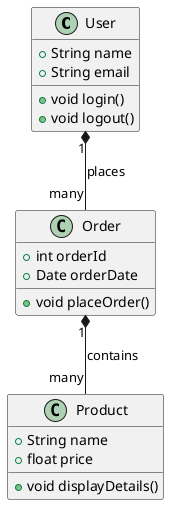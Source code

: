 @startuml
class User {
    +String name
    +String email
    +void login()
    +void logout()
}

class Product {
    +String name
    +float price
    +void displayDetails()
}

class Order {
    +int orderId
    +Date orderDate
    +void placeOrder()
}

User "1" *-- "many" Order : places
Order "1" *-- "many" Product : contains
@enduml